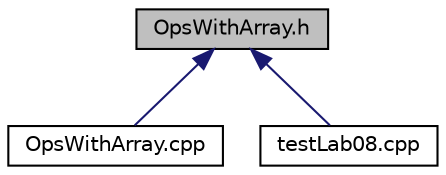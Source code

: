 digraph "OpsWithArray.h"
{
  edge [fontname="Helvetica",fontsize="10",labelfontname="Helvetica",labelfontsize="10"];
  node [fontname="Helvetica",fontsize="10",shape=record];
  Node1 [label="OpsWithArray.h",height=0.2,width=0.4,color="black", fillcolor="grey75", style="filled", fontcolor="black"];
  Node1 -> Node2 [dir="back",color="midnightblue",fontsize="10",style="solid",fontname="Helvetica"];
  Node2 [label="OpsWithArray.cpp",height=0.2,width=0.4,color="black", fillcolor="white", style="filled",URL="$_ops_with_array_8cpp.html"];
  Node1 -> Node3 [dir="back",color="midnightblue",fontsize="10",style="solid",fontname="Helvetica"];
  Node3 [label="testLab08.cpp",height=0.2,width=0.4,color="black", fillcolor="white", style="filled",URL="$test_lab08_8cpp.html",tooltip="Виконная лабораторної роботи "];
}
